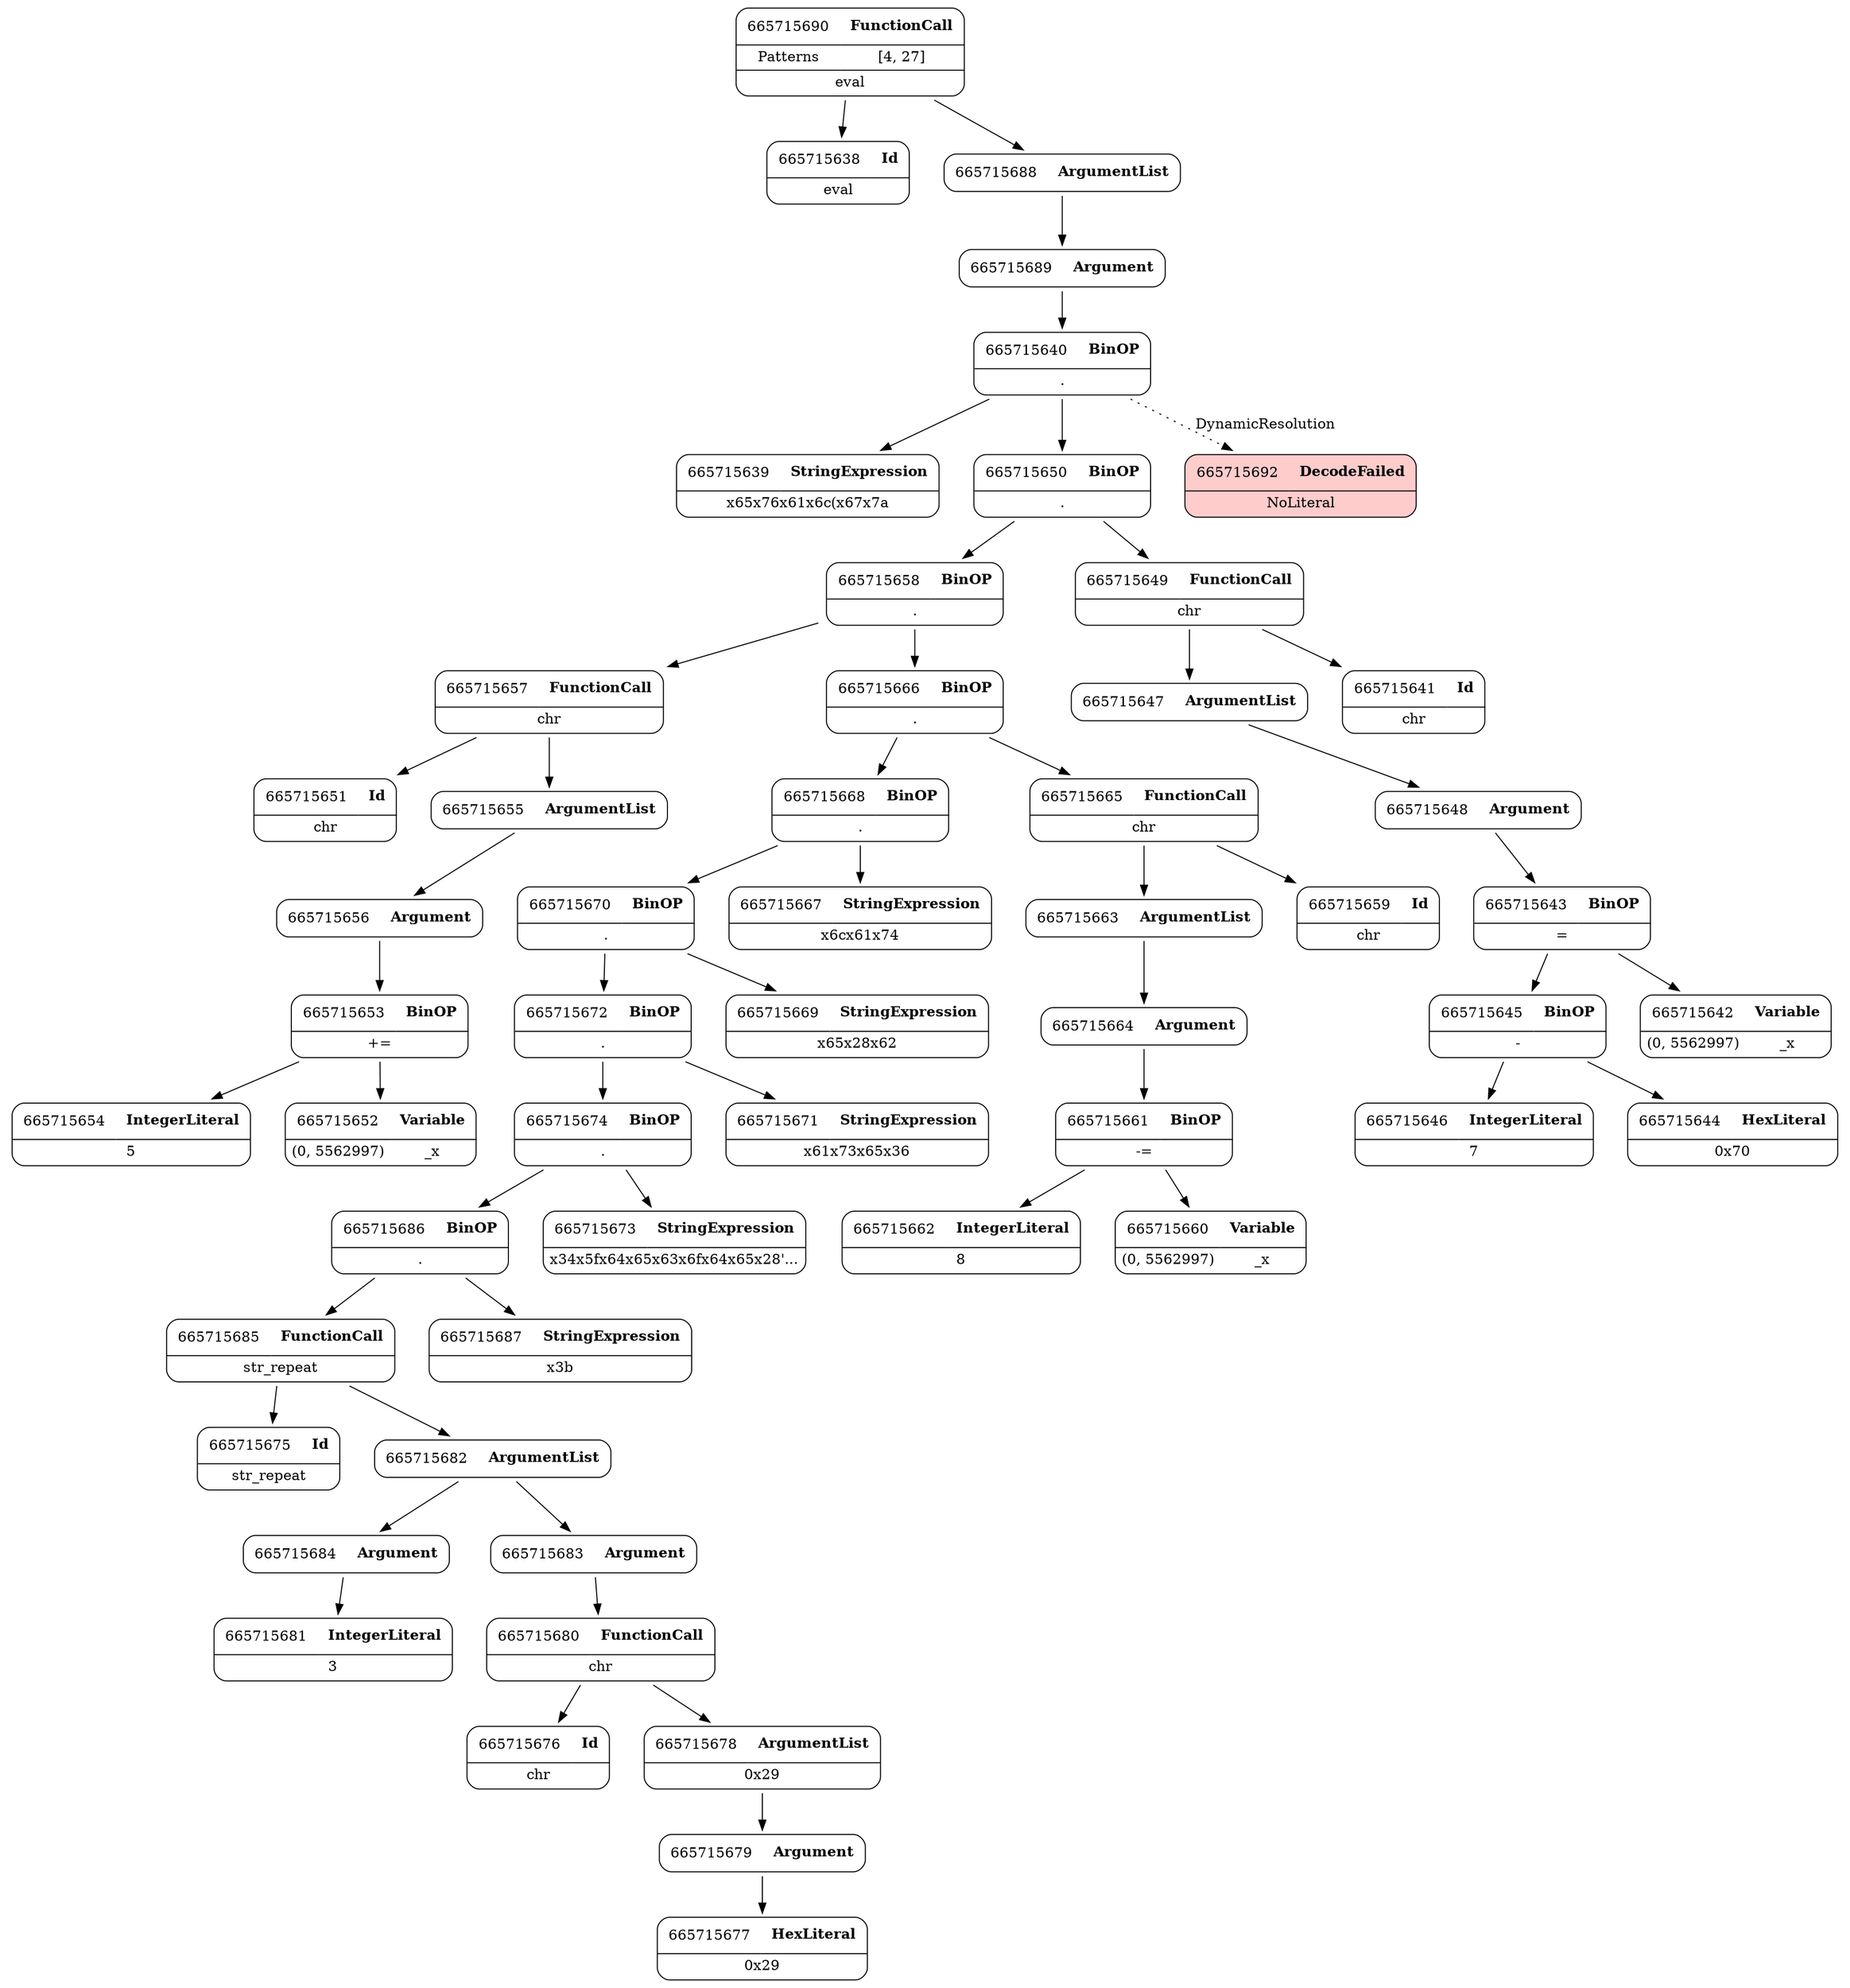digraph ast {
node [shape=none];
665715646 [label=<<TABLE border='1' cellspacing='0' cellpadding='10' style='rounded' ><TR><TD border='0'>665715646</TD><TD border='0'><B>IntegerLiteral</B></TD></TR><HR/><TR><TD border='0' cellpadding='5' colspan='2'>7</TD></TR></TABLE>>];
665715647 [label=<<TABLE border='1' cellspacing='0' cellpadding='10' style='rounded' ><TR><TD border='0'>665715647</TD><TD border='0'><B>ArgumentList</B></TD></TR></TABLE>>];
665715647 -> 665715648 [weight=2];
665715644 [label=<<TABLE border='1' cellspacing='0' cellpadding='10' style='rounded' ><TR><TD border='0'>665715644</TD><TD border='0'><B>HexLiteral</B></TD></TR><HR/><TR><TD border='0' cellpadding='5' colspan='2'>0x70</TD></TR></TABLE>>];
665715645 [label=<<TABLE border='1' cellspacing='0' cellpadding='10' style='rounded' ><TR><TD border='0'>665715645</TD><TD border='0'><B>BinOP</B></TD></TR><HR/><TR><TD border='0' cellpadding='5' colspan='2'>-</TD></TR></TABLE>>];
665715645 -> 665715644 [weight=2];
665715645 -> 665715646 [weight=2];
665715642 [label=<<TABLE border='1' cellspacing='0' cellpadding='10' style='rounded' ><TR><TD border='0'>665715642</TD><TD border='0'><B>Variable</B></TD></TR><HR/><TR><TD border='0' cellpadding='5'>(0, 5562997)</TD><TD border='0' cellpadding='5'>_x</TD></TR></TABLE>>];
665715643 [label=<<TABLE border='1' cellspacing='0' cellpadding='10' style='rounded' ><TR><TD border='0'>665715643</TD><TD border='0'><B>BinOP</B></TD></TR><HR/><TR><TD border='0' cellpadding='5' colspan='2'>=</TD></TR></TABLE>>];
665715643 -> 665715642 [weight=2];
665715643 -> 665715645 [weight=2];
665715640 [label=<<TABLE border='1' cellspacing='0' cellpadding='10' style='rounded' ><TR><TD border='0'>665715640</TD><TD border='0'><B>BinOP</B></TD></TR><HR/><TR><TD border='0' cellpadding='5' colspan='2'>.</TD></TR></TABLE>>];
665715640 -> 665715639 [weight=2];
665715640 -> 665715650 [weight=2];
665715640 -> 665715692 [style=dotted,label=DynamicResolution];
665715641 [label=<<TABLE border='1' cellspacing='0' cellpadding='10' style='rounded' ><TR><TD border='0'>665715641</TD><TD border='0'><B>Id</B></TD></TR><HR/><TR><TD border='0' cellpadding='5' colspan='2'>chr</TD></TR></TABLE>>];
665715638 [label=<<TABLE border='1' cellspacing='0' cellpadding='10' style='rounded' ><TR><TD border='0'>665715638</TD><TD border='0'><B>Id</B></TD></TR><HR/><TR><TD border='0' cellpadding='5' colspan='2'>eval</TD></TR></TABLE>>];
665715639 [label=<<TABLE border='1' cellspacing='0' cellpadding='10' style='rounded' ><TR><TD border='0'>665715639</TD><TD border='0'><B>StringExpression</B></TD></TR><HR/><TR><TD border='0' cellpadding='5' colspan='2'>x65x76x61x6c(x67x7a</TD></TR></TABLE>>];
665715692 [label=<<TABLE border='1' cellspacing='0' cellpadding='10' style='rounded' bgcolor='#FFCCCC' ><TR><TD border='0'>665715692</TD><TD border='0'><B>DecodeFailed</B></TD></TR><HR/><TR><TD border='0' cellpadding='5' colspan='2'>NoLiteral</TD></TR></TABLE>>];
665715690 [label=<<TABLE border='1' cellspacing='0' cellpadding='10' style='rounded' ><TR><TD border='0'>665715690</TD><TD border='0'><B>FunctionCall</B></TD></TR><HR/><TR><TD border='0' cellpadding='5'>Patterns</TD><TD border='0' cellpadding='5'>[4, 27]</TD></TR><HR/><TR><TD border='0' cellpadding='5' colspan='2'>eval</TD></TR></TABLE>>];
665715690 -> 665715638 [weight=2];
665715690 -> 665715688 [weight=2];
665715688 [label=<<TABLE border='1' cellspacing='0' cellpadding='10' style='rounded' ><TR><TD border='0'>665715688</TD><TD border='0'><B>ArgumentList</B></TD></TR></TABLE>>];
665715688 -> 665715689 [weight=2];
665715689 [label=<<TABLE border='1' cellspacing='0' cellpadding='10' style='rounded' ><TR><TD border='0'>665715689</TD><TD border='0'><B>Argument</B></TD></TR></TABLE>>];
665715689 -> 665715640 [weight=2];
665715686 [label=<<TABLE border='1' cellspacing='0' cellpadding='10' style='rounded' ><TR><TD border='0'>665715686</TD><TD border='0'><B>BinOP</B></TD></TR><HR/><TR><TD border='0' cellpadding='5' colspan='2'>.</TD></TR></TABLE>>];
665715686 -> 665715685 [weight=2];
665715686 -> 665715687 [weight=2];
665715687 [label=<<TABLE border='1' cellspacing='0' cellpadding='10' style='rounded' ><TR><TD border='0'>665715687</TD><TD border='0'><B>StringExpression</B></TD></TR><HR/><TR><TD border='0' cellpadding='5' colspan='2'>x3b</TD></TR></TABLE>>];
665715684 [label=<<TABLE border='1' cellspacing='0' cellpadding='10' style='rounded' ><TR><TD border='0'>665715684</TD><TD border='0'><B>Argument</B></TD></TR></TABLE>>];
665715684 -> 665715681 [weight=2];
665715685 [label=<<TABLE border='1' cellspacing='0' cellpadding='10' style='rounded' ><TR><TD border='0'>665715685</TD><TD border='0'><B>FunctionCall</B></TD></TR><HR/><TR><TD border='0' cellpadding='5' colspan='2'>str_repeat</TD></TR></TABLE>>];
665715685 -> 665715675 [weight=2];
665715685 -> 665715682 [weight=2];
665715682 [label=<<TABLE border='1' cellspacing='0' cellpadding='10' style='rounded' ><TR><TD border='0'>665715682</TD><TD border='0'><B>ArgumentList</B></TD></TR></TABLE>>];
665715682 -> 665715683 [weight=2];
665715682 -> 665715684 [weight=2];
665715683 [label=<<TABLE border='1' cellspacing='0' cellpadding='10' style='rounded' ><TR><TD border='0'>665715683</TD><TD border='0'><B>Argument</B></TD></TR></TABLE>>];
665715683 -> 665715680 [weight=2];
665715680 [label=<<TABLE border='1' cellspacing='0' cellpadding='10' style='rounded' ><TR><TD border='0'>665715680</TD><TD border='0'><B>FunctionCall</B></TD></TR><HR/><TR><TD border='0' cellpadding='5' colspan='2'>chr</TD></TR></TABLE>>];
665715680 -> 665715676 [weight=2];
665715680 -> 665715678 [weight=2];
665715681 [label=<<TABLE border='1' cellspacing='0' cellpadding='10' style='rounded' ><TR><TD border='0'>665715681</TD><TD border='0'><B>IntegerLiteral</B></TD></TR><HR/><TR><TD border='0' cellpadding='5' colspan='2'>3</TD></TR></TABLE>>];
665715662 [label=<<TABLE border='1' cellspacing='0' cellpadding='10' style='rounded' ><TR><TD border='0'>665715662</TD><TD border='0'><B>IntegerLiteral</B></TD></TR><HR/><TR><TD border='0' cellpadding='5' colspan='2'>8</TD></TR></TABLE>>];
665715663 [label=<<TABLE border='1' cellspacing='0' cellpadding='10' style='rounded' ><TR><TD border='0'>665715663</TD><TD border='0'><B>ArgumentList</B></TD></TR></TABLE>>];
665715663 -> 665715664 [weight=2];
665715660 [label=<<TABLE border='1' cellspacing='0' cellpadding='10' style='rounded' ><TR><TD border='0'>665715660</TD><TD border='0'><B>Variable</B></TD></TR><HR/><TR><TD border='0' cellpadding='5'>(0, 5562997)</TD><TD border='0' cellpadding='5'>_x</TD></TR></TABLE>>];
665715661 [label=<<TABLE border='1' cellspacing='0' cellpadding='10' style='rounded' ><TR><TD border='0'>665715661</TD><TD border='0'><B>BinOP</B></TD></TR><HR/><TR><TD border='0' cellpadding='5' colspan='2'>-=</TD></TR></TABLE>>];
665715661 -> 665715660 [weight=2];
665715661 -> 665715662 [weight=2];
665715658 [label=<<TABLE border='1' cellspacing='0' cellpadding='10' style='rounded' ><TR><TD border='0'>665715658</TD><TD border='0'><B>BinOP</B></TD></TR><HR/><TR><TD border='0' cellpadding='5' colspan='2'>.</TD></TR></TABLE>>];
665715658 -> 665715657 [weight=2];
665715658 -> 665715666 [weight=2];
665715659 [label=<<TABLE border='1' cellspacing='0' cellpadding='10' style='rounded' ><TR><TD border='0'>665715659</TD><TD border='0'><B>Id</B></TD></TR><HR/><TR><TD border='0' cellpadding='5' colspan='2'>chr</TD></TR></TABLE>>];
665715656 [label=<<TABLE border='1' cellspacing='0' cellpadding='10' style='rounded' ><TR><TD border='0'>665715656</TD><TD border='0'><B>Argument</B></TD></TR></TABLE>>];
665715656 -> 665715653 [weight=2];
665715657 [label=<<TABLE border='1' cellspacing='0' cellpadding='10' style='rounded' ><TR><TD border='0'>665715657</TD><TD border='0'><B>FunctionCall</B></TD></TR><HR/><TR><TD border='0' cellpadding='5' colspan='2'>chr</TD></TR></TABLE>>];
665715657 -> 665715651 [weight=2];
665715657 -> 665715655 [weight=2];
665715654 [label=<<TABLE border='1' cellspacing='0' cellpadding='10' style='rounded' ><TR><TD border='0'>665715654</TD><TD border='0'><B>IntegerLiteral</B></TD></TR><HR/><TR><TD border='0' cellpadding='5' colspan='2'>5</TD></TR></TABLE>>];
665715655 [label=<<TABLE border='1' cellspacing='0' cellpadding='10' style='rounded' ><TR><TD border='0'>665715655</TD><TD border='0'><B>ArgumentList</B></TD></TR></TABLE>>];
665715655 -> 665715656 [weight=2];
665715652 [label=<<TABLE border='1' cellspacing='0' cellpadding='10' style='rounded' ><TR><TD border='0'>665715652</TD><TD border='0'><B>Variable</B></TD></TR><HR/><TR><TD border='0' cellpadding='5'>(0, 5562997)</TD><TD border='0' cellpadding='5'>_x</TD></TR></TABLE>>];
665715653 [label=<<TABLE border='1' cellspacing='0' cellpadding='10' style='rounded' ><TR><TD border='0'>665715653</TD><TD border='0'><B>BinOP</B></TD></TR><HR/><TR><TD border='0' cellpadding='5' colspan='2'>+=</TD></TR></TABLE>>];
665715653 -> 665715652 [weight=2];
665715653 -> 665715654 [weight=2];
665715650 [label=<<TABLE border='1' cellspacing='0' cellpadding='10' style='rounded' ><TR><TD border='0'>665715650</TD><TD border='0'><B>BinOP</B></TD></TR><HR/><TR><TD border='0' cellpadding='5' colspan='2'>.</TD></TR></TABLE>>];
665715650 -> 665715649 [weight=2];
665715650 -> 665715658 [weight=2];
665715651 [label=<<TABLE border='1' cellspacing='0' cellpadding='10' style='rounded' ><TR><TD border='0'>665715651</TD><TD border='0'><B>Id</B></TD></TR><HR/><TR><TD border='0' cellpadding='5' colspan='2'>chr</TD></TR></TABLE>>];
665715648 [label=<<TABLE border='1' cellspacing='0' cellpadding='10' style='rounded' ><TR><TD border='0'>665715648</TD><TD border='0'><B>Argument</B></TD></TR></TABLE>>];
665715648 -> 665715643 [weight=2];
665715649 [label=<<TABLE border='1' cellspacing='0' cellpadding='10' style='rounded' ><TR><TD border='0'>665715649</TD><TD border='0'><B>FunctionCall</B></TD></TR><HR/><TR><TD border='0' cellpadding='5' colspan='2'>chr</TD></TR></TABLE>>];
665715649 -> 665715641 [weight=2];
665715649 -> 665715647 [weight=2];
665715678 [label=<<TABLE border='1' cellspacing='0' cellpadding='10' style='rounded' ><TR><TD border='0'>665715678</TD><TD border='0'><B>ArgumentList</B></TD></TR><HR/><TR><TD border='0' cellpadding='5' colspan='2'>0x29</TD></TR></TABLE>>];
665715678 -> 665715679 [weight=2];
665715679 [label=<<TABLE border='1' cellspacing='0' cellpadding='10' style='rounded' ><TR><TD border='0'>665715679</TD><TD border='0'><B>Argument</B></TD></TR></TABLE>>];
665715679 -> 665715677 [weight=2];
665715676 [label=<<TABLE border='1' cellspacing='0' cellpadding='10' style='rounded' ><TR><TD border='0'>665715676</TD><TD border='0'><B>Id</B></TD></TR><HR/><TR><TD border='0' cellpadding='5' colspan='2'>chr</TD></TR></TABLE>>];
665715677 [label=<<TABLE border='1' cellspacing='0' cellpadding='10' style='rounded' ><TR><TD border='0'>665715677</TD><TD border='0'><B>HexLiteral</B></TD></TR><HR/><TR><TD border='0' cellpadding='5' colspan='2'>0x29</TD></TR></TABLE>>];
665715674 [label=<<TABLE border='1' cellspacing='0' cellpadding='10' style='rounded' ><TR><TD border='0'>665715674</TD><TD border='0'><B>BinOP</B></TD></TR><HR/><TR><TD border='0' cellpadding='5' colspan='2'>.</TD></TR></TABLE>>];
665715674 -> 665715673 [weight=2];
665715674 -> 665715686 [weight=2];
665715675 [label=<<TABLE border='1' cellspacing='0' cellpadding='10' style='rounded' ><TR><TD border='0'>665715675</TD><TD border='0'><B>Id</B></TD></TR><HR/><TR><TD border='0' cellpadding='5' colspan='2'>str_repeat</TD></TR></TABLE>>];
665715672 [label=<<TABLE border='1' cellspacing='0' cellpadding='10' style='rounded' ><TR><TD border='0'>665715672</TD><TD border='0'><B>BinOP</B></TD></TR><HR/><TR><TD border='0' cellpadding='5' colspan='2'>.</TD></TR></TABLE>>];
665715672 -> 665715671 [weight=2];
665715672 -> 665715674 [weight=2];
665715673 [label=<<TABLE border='1' cellspacing='0' cellpadding='10' style='rounded' ><TR><TD border='0'>665715673</TD><TD border='0'><B>StringExpression</B></TD></TR><HR/><TR><TD border='0' cellpadding='5' colspan='2'>x34x5fx64x65x63x6fx64x65x28'...</TD></TR></TABLE>>];
665715670 [label=<<TABLE border='1' cellspacing='0' cellpadding='10' style='rounded' ><TR><TD border='0'>665715670</TD><TD border='0'><B>BinOP</B></TD></TR><HR/><TR><TD border='0' cellpadding='5' colspan='2'>.</TD></TR></TABLE>>];
665715670 -> 665715669 [weight=2];
665715670 -> 665715672 [weight=2];
665715671 [label=<<TABLE border='1' cellspacing='0' cellpadding='10' style='rounded' ><TR><TD border='0'>665715671</TD><TD border='0'><B>StringExpression</B></TD></TR><HR/><TR><TD border='0' cellpadding='5' colspan='2'>x61x73x65x36</TD></TR></TABLE>>];
665715668 [label=<<TABLE border='1' cellspacing='0' cellpadding='10' style='rounded' ><TR><TD border='0'>665715668</TD><TD border='0'><B>BinOP</B></TD></TR><HR/><TR><TD border='0' cellpadding='5' colspan='2'>.</TD></TR></TABLE>>];
665715668 -> 665715667 [weight=2];
665715668 -> 665715670 [weight=2];
665715669 [label=<<TABLE border='1' cellspacing='0' cellpadding='10' style='rounded' ><TR><TD border='0'>665715669</TD><TD border='0'><B>StringExpression</B></TD></TR><HR/><TR><TD border='0' cellpadding='5' colspan='2'>x65x28x62</TD></TR></TABLE>>];
665715666 [label=<<TABLE border='1' cellspacing='0' cellpadding='10' style='rounded' ><TR><TD border='0'>665715666</TD><TD border='0'><B>BinOP</B></TD></TR><HR/><TR><TD border='0' cellpadding='5' colspan='2'>.</TD></TR></TABLE>>];
665715666 -> 665715665 [weight=2];
665715666 -> 665715668 [weight=2];
665715667 [label=<<TABLE border='1' cellspacing='0' cellpadding='10' style='rounded' ><TR><TD border='0'>665715667</TD><TD border='0'><B>StringExpression</B></TD></TR><HR/><TR><TD border='0' cellpadding='5' colspan='2'>x6cx61x74</TD></TR></TABLE>>];
665715664 [label=<<TABLE border='1' cellspacing='0' cellpadding='10' style='rounded' ><TR><TD border='0'>665715664</TD><TD border='0'><B>Argument</B></TD></TR></TABLE>>];
665715664 -> 665715661 [weight=2];
665715665 [label=<<TABLE border='1' cellspacing='0' cellpadding='10' style='rounded' ><TR><TD border='0'>665715665</TD><TD border='0'><B>FunctionCall</B></TD></TR><HR/><TR><TD border='0' cellpadding='5' colspan='2'>chr</TD></TR></TABLE>>];
665715665 -> 665715659 [weight=2];
665715665 -> 665715663 [weight=2];
}
